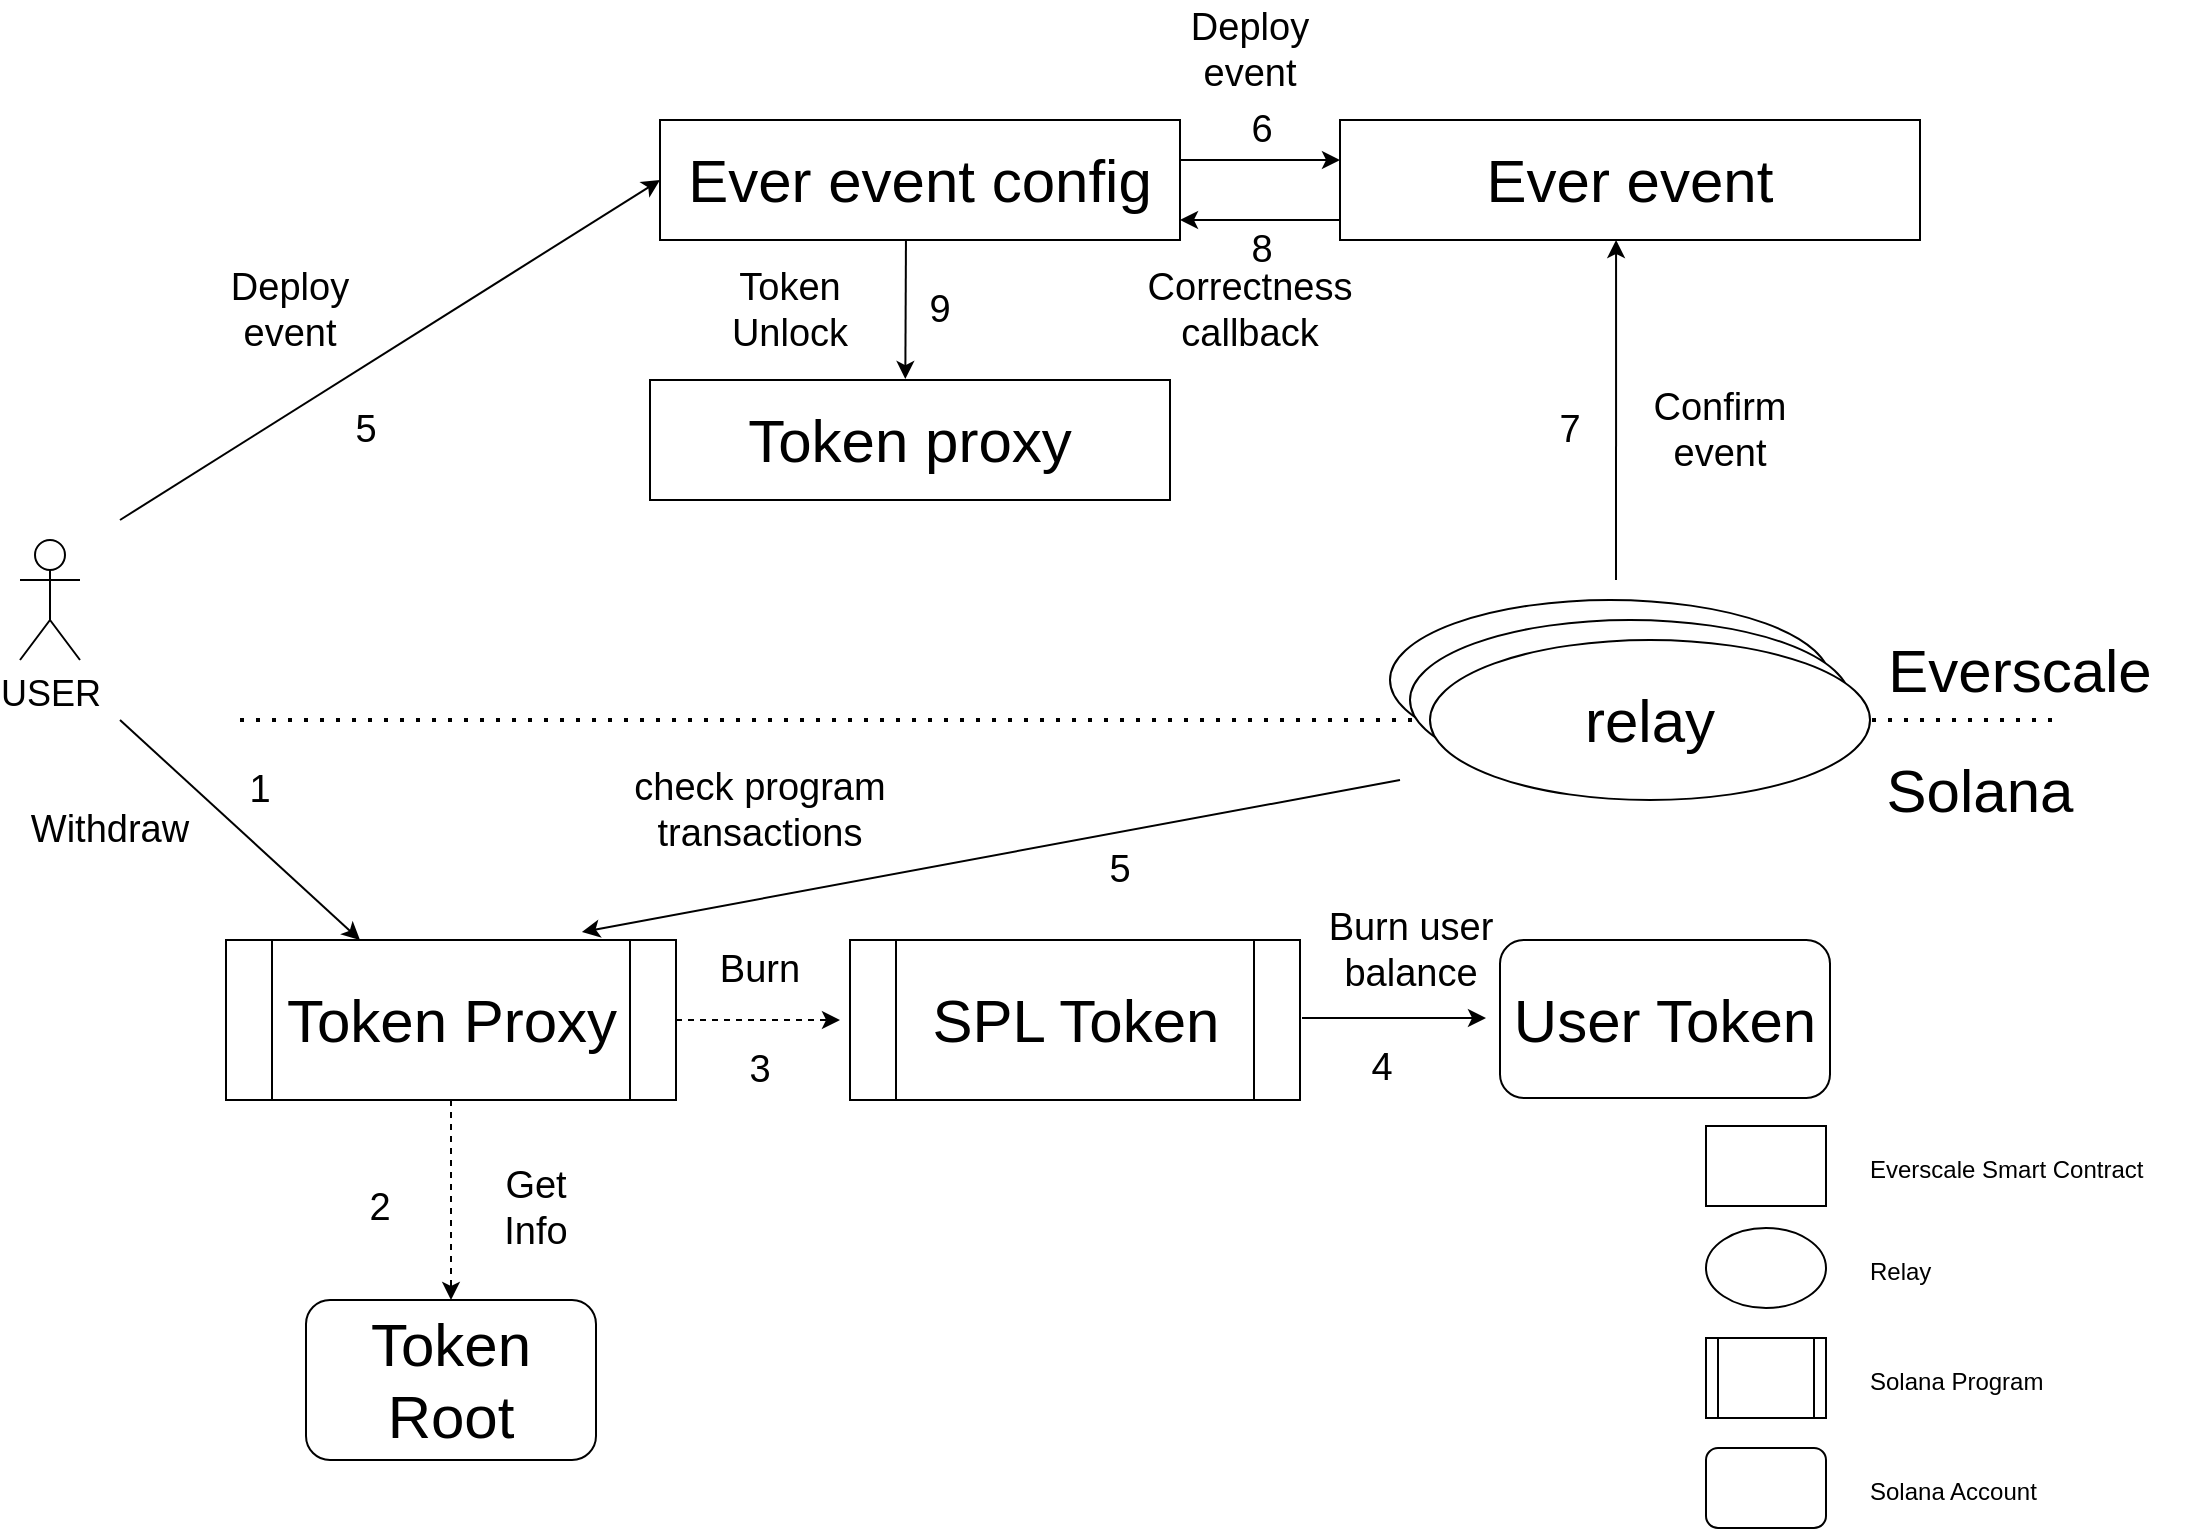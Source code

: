 <mxfile version="16.5.1" type="device"><diagram id="p4Zf-6ZJ4P1mr38LxFGu" name="Page-1"><mxGraphModel dx="1483" dy="1094" grid="1" gridSize="10" guides="1" tooltips="1" connect="1" arrows="1" fold="1" page="1" pageScale="1" pageWidth="1169" pageHeight="827" math="0" shadow="0"><root><mxCell id="0"/><mxCell id="1" parent="0"/><mxCell id="WYdLwcnOIROpI5cExHVf-13" value="" style="endArrow=none;dashed=1;html=1;dashPattern=1 3;strokeWidth=2;rounded=0;fontSize=30;" parent="1" edge="1"><mxGeometry width="50" height="50" relative="1" as="geometry"><mxPoint x="170" y="400" as="sourcePoint"/><mxPoint x="1080" y="400" as="targetPoint"/></mxGeometry></mxCell><mxCell id="WYdLwcnOIROpI5cExHVf-3" value="Ever event" style="rounded=0;whiteSpace=wrap;html=1;fontSize=30;" parent="1" vertex="1"><mxGeometry x="720" y="100" width="290" height="60" as="geometry"/></mxCell><mxCell id="WYdLwcnOIROpI5cExHVf-6" style="edgeStyle=orthogonalEdgeStyle;rounded=0;orthogonalLoop=1;jettySize=auto;html=1;fontSize=30;" parent="1" source="WYdLwcnOIROpI5cExHVf-4" edge="1"><mxGeometry relative="1" as="geometry"><Array as="points"><mxPoint x="720" y="120"/></Array><mxPoint x="720" y="120" as="targetPoint"/></mxGeometry></mxCell><mxCell id="WYdLwcnOIROpI5cExHVf-4" value="Ever event config" style="rounded=0;whiteSpace=wrap;html=1;fontSize=30;" parent="1" vertex="1"><mxGeometry x="380" y="100" width="260" height="60" as="geometry"/></mxCell><mxCell id="WYdLwcnOIROpI5cExHVf-7" value="relay" style="ellipse;whiteSpace=wrap;html=1;fontSize=30;" parent="1" vertex="1"><mxGeometry x="745" y="340" width="220" height="80" as="geometry"/></mxCell><mxCell id="WYdLwcnOIROpI5cExHVf-9" value="relay" style="ellipse;whiteSpace=wrap;html=1;fontSize=30;" parent="1" vertex="1"><mxGeometry x="755" y="350" width="220" height="80" as="geometry"/></mxCell><mxCell id="WYdLwcnOIROpI5cExHVf-14" value="Everscale" style="text;html=1;strokeColor=none;fillColor=none;align=center;verticalAlign=middle;whiteSpace=wrap;rounded=0;fontSize=30;" parent="1" vertex="1"><mxGeometry x="1030" y="360" width="60" height="30" as="geometry"/></mxCell><mxCell id="WYdLwcnOIROpI5cExHVf-15" value="Solana" style="text;html=1;strokeColor=none;fillColor=none;align=center;verticalAlign=middle;whiteSpace=wrap;rounded=0;fontSize=30;" parent="1" vertex="1"><mxGeometry x="1010" y="420" width="60" height="30" as="geometry"/></mxCell><mxCell id="vuxdvW1vK3dcR10_QWRU-1" value="&lt;font style=&quot;font-size: 18px&quot;&gt;USER&lt;/font&gt;" style="shape=umlActor;verticalLabelPosition=bottom;verticalAlign=top;html=1;outlineConnect=0;" parent="1" vertex="1"><mxGeometry x="60" y="310" width="30" height="60" as="geometry"/></mxCell><mxCell id="vuxdvW1vK3dcR10_QWRU-3" value="" style="endArrow=classic;html=1;rounded=0;entryX=0;entryY=0.5;entryDx=0;entryDy=0;" parent="1" target="WYdLwcnOIROpI5cExHVf-4" edge="1"><mxGeometry width="50" height="50" relative="1" as="geometry"><mxPoint x="110" y="300" as="sourcePoint"/><mxPoint x="140" y="160" as="targetPoint"/></mxGeometry></mxCell><mxCell id="vuxdvW1vK3dcR10_QWRU-5" value="&lt;font style=&quot;font-size: 19px&quot;&gt;Deploy event&lt;/font&gt;" style="text;html=1;strokeColor=none;fillColor=none;align=center;verticalAlign=middle;whiteSpace=wrap;rounded=0;" parent="1" vertex="1"><mxGeometry x="150" y="170" width="90" height="50" as="geometry"/></mxCell><mxCell id="vuxdvW1vK3dcR10_QWRU-6" value="&lt;font style=&quot;font-size: 19px&quot;&gt;Deploy event&lt;/font&gt;" style="text;html=1;strokeColor=none;fillColor=none;align=center;verticalAlign=middle;whiteSpace=wrap;rounded=0;" parent="1" vertex="1"><mxGeometry x="630" y="40" width="90" height="50" as="geometry"/></mxCell><mxCell id="vuxdvW1vK3dcR10_QWRU-10" value="" style="endArrow=classic;html=1;rounded=0;fontSize=19;entryX=0.791;entryY=-0.05;entryDx=0;entryDy=0;entryPerimeter=0;" parent="1" edge="1" target="vuxdvW1vK3dcR10_QWRU-13"><mxGeometry width="50" height="50" relative="1" as="geometry"><mxPoint x="750" y="430" as="sourcePoint"/><mxPoint x="340" y="500" as="targetPoint"/></mxGeometry></mxCell><mxCell id="vuxdvW1vK3dcR10_QWRU-13" value="&lt;font style=&quot;font-size: 30px&quot;&gt;Token Proxy&lt;/font&gt;" style="shape=process;whiteSpace=wrap;html=1;backgroundOutline=1;" parent="1" vertex="1"><mxGeometry x="163" y="510" width="225" height="80" as="geometry"/></mxCell><mxCell id="vuxdvW1vK3dcR10_QWRU-14" value="" style="endArrow=classic;html=1;rounded=0;" parent="1" edge="1"><mxGeometry width="50" height="50" relative="1" as="geometry"><mxPoint x="110" y="400" as="sourcePoint"/><mxPoint x="230" y="510" as="targetPoint"/></mxGeometry></mxCell><mxCell id="vuxdvW1vK3dcR10_QWRU-15" value="&lt;span style=&quot;font-size: 19px&quot;&gt;Withdraw&lt;/span&gt;" style="text;html=1;strokeColor=none;fillColor=none;align=center;verticalAlign=middle;whiteSpace=wrap;rounded=0;" parent="1" vertex="1"><mxGeometry x="70" y="440" width="70" height="30" as="geometry"/></mxCell><mxCell id="vuxdvW1vK3dcR10_QWRU-19" value="" style="endArrow=classic;html=1;rounded=0;fontSize=30;exitX=0.5;exitY=1;exitDx=0;exitDy=0;entryX=0.5;entryY=0;entryDx=0;entryDy=0;dashed=1;" parent="1" source="vuxdvW1vK3dcR10_QWRU-13" target="LnwGfzmOajLWK26liX1J-1" edge="1"><mxGeometry width="50" height="50" relative="1" as="geometry"><mxPoint x="418" y="580" as="sourcePoint"/><mxPoint x="293" y="690" as="targetPoint"/></mxGeometry></mxCell><mxCell id="vuxdvW1vK3dcR10_QWRU-20" value="&lt;span style=&quot;font-size: 19px&quot;&gt;Get Info&lt;/span&gt;" style="text;html=1;strokeColor=none;fillColor=none;align=center;verticalAlign=middle;whiteSpace=wrap;rounded=0;" parent="1" vertex="1"><mxGeometry x="288" y="629" width="60" height="30" as="geometry"/></mxCell><mxCell id="vuxdvW1vK3dcR10_QWRU-22" value="&lt;font style=&quot;font-size: 30px&quot;&gt;SPL Token&lt;/font&gt;" style="shape=process;whiteSpace=wrap;html=1;backgroundOutline=1;" parent="1" vertex="1"><mxGeometry x="475" y="510" width="225" height="80" as="geometry"/></mxCell><mxCell id="vuxdvW1vK3dcR10_QWRU-23" value="" style="endArrow=classic;html=1;rounded=0;dashed=1;fontSize=30;exitX=1;exitY=0.5;exitDx=0;exitDy=0;" parent="1" source="vuxdvW1vK3dcR10_QWRU-13" edge="1"><mxGeometry width="50" height="50" relative="1" as="geometry"><mxPoint x="348" y="480" as="sourcePoint"/><mxPoint x="470" y="550" as="targetPoint"/></mxGeometry></mxCell><mxCell id="vuxdvW1vK3dcR10_QWRU-24" value="&lt;span style=&quot;font-size: 19px&quot;&gt;Burn&lt;/span&gt;" style="text;html=1;strokeColor=none;fillColor=none;align=center;verticalAlign=middle;whiteSpace=wrap;rounded=0;" parent="1" vertex="1"><mxGeometry x="400" y="510" width="60" height="30" as="geometry"/></mxCell><mxCell id="uMEobL1TQAdT_6BJeaEN-2" value="&lt;font style=&quot;font-size: 19px&quot;&gt;check program transactions&lt;/font&gt;" style="text;html=1;strokeColor=none;fillColor=none;align=center;verticalAlign=middle;whiteSpace=wrap;rounded=0;" parent="1" vertex="1"><mxGeometry x="320" y="420" width="220" height="50" as="geometry"/></mxCell><mxCell id="uMEobL1TQAdT_6BJeaEN-3" value="&lt;span style=&quot;font-size: 19px&quot;&gt;Confirm event&lt;/span&gt;" style="text;html=1;strokeColor=none;fillColor=none;align=center;verticalAlign=middle;whiteSpace=wrap;rounded=0;" parent="1" vertex="1"><mxGeometry x="865" y="230" width="90" height="50" as="geometry"/></mxCell><mxCell id="uMEobL1TQAdT_6BJeaEN-4" value="" style="endArrow=classic;html=1;rounded=0;entryX=0.476;entryY=1;entryDx=0;entryDy=0;entryPerimeter=0;" parent="1" target="WYdLwcnOIROpI5cExHVf-3" edge="1"><mxGeometry width="50" height="50" relative="1" as="geometry"><mxPoint x="858" y="330" as="sourcePoint"/><mxPoint x="870" y="200" as="targetPoint"/></mxGeometry></mxCell><mxCell id="uMEobL1TQAdT_6BJeaEN-5" value="&lt;font style=&quot;font-size: 19px&quot;&gt;Correctness callback&lt;/font&gt;" style="text;html=1;strokeColor=none;fillColor=none;align=center;verticalAlign=middle;whiteSpace=wrap;rounded=0;" parent="1" vertex="1"><mxGeometry x="630" y="170" width="90" height="50" as="geometry"/></mxCell><mxCell id="uMEobL1TQAdT_6BJeaEN-6" value="Token proxy" style="rounded=0;whiteSpace=wrap;html=1;fontSize=30;" parent="1" vertex="1"><mxGeometry x="375" y="230" width="260" height="60" as="geometry"/></mxCell><mxCell id="uMEobL1TQAdT_6BJeaEN-7" value="" style="endArrow=classic;html=1;rounded=0;exitX=0.473;exitY=1;exitDx=0;exitDy=0;exitPerimeter=0;entryX=0.491;entryY=-0.008;entryDx=0;entryDy=0;entryPerimeter=0;" parent="1" source="WYdLwcnOIROpI5cExHVf-4" target="uMEobL1TQAdT_6BJeaEN-6" edge="1"><mxGeometry width="50" height="50" relative="1" as="geometry"><mxPoint x="480" y="220" as="sourcePoint"/><mxPoint x="530" y="170" as="targetPoint"/></mxGeometry></mxCell><mxCell id="uMEobL1TQAdT_6BJeaEN-8" value="&lt;span style=&quot;font-size: 19px&quot;&gt;Token Unlock&lt;/span&gt;" style="text;html=1;strokeColor=none;fillColor=none;align=center;verticalAlign=middle;whiteSpace=wrap;rounded=0;" parent="1" vertex="1"><mxGeometry x="400" y="170" width="90" height="50" as="geometry"/></mxCell><mxCell id="D72BnUrOTgHqiAGTwV3W-1" value="" style="rounded=0;whiteSpace=wrap;html=1;fontSize=18;strokeWidth=1;" parent="1" vertex="1"><mxGeometry x="903" y="603" width="60" height="40" as="geometry"/></mxCell><mxCell id="D72BnUrOTgHqiAGTwV3W-2" value="" style="rounded=1;whiteSpace=wrap;html=1;fontSize=18;strokeWidth=1;" parent="1" vertex="1"><mxGeometry x="903" y="764" width="60" height="40" as="geometry"/></mxCell><mxCell id="D72BnUrOTgHqiAGTwV3W-3" value="" style="ellipse;whiteSpace=wrap;html=1;fontSize=18;strokeWidth=1;" parent="1" vertex="1"><mxGeometry x="903" y="654" width="60" height="40" as="geometry"/></mxCell><mxCell id="D72BnUrOTgHqiAGTwV3W-4" value="" style="shape=process;whiteSpace=wrap;html=1;backgroundOutline=1;fontSize=18;strokeWidth=1;" parent="1" vertex="1"><mxGeometry x="903" y="709" width="60" height="40" as="geometry"/></mxCell><mxCell id="D72BnUrOTgHqiAGTwV3W-5" value="&lt;font style=&quot;font-size: 12px&quot;&gt;Everscale Smart Contract&lt;/font&gt;" style="text;html=1;strokeColor=none;fillColor=none;align=left;verticalAlign=middle;whiteSpace=wrap;rounded=0;fontSize=18;" parent="1" vertex="1"><mxGeometry x="983" y="608" width="165" height="30" as="geometry"/></mxCell><mxCell id="D72BnUrOTgHqiAGTwV3W-6" value="&lt;font style=&quot;font-size: 12px&quot;&gt;Relay&lt;/font&gt;" style="text;html=1;strokeColor=none;fillColor=none;align=left;verticalAlign=middle;whiteSpace=wrap;rounded=0;fontSize=18;" parent="1" vertex="1"><mxGeometry x="983" y="659" width="165" height="30" as="geometry"/></mxCell><mxCell id="D72BnUrOTgHqiAGTwV3W-7" value="&lt;font style=&quot;font-size: 12px&quot;&gt;Solana Program&lt;/font&gt;" style="text;html=1;strokeColor=none;fillColor=none;align=left;verticalAlign=middle;whiteSpace=wrap;rounded=0;fontSize=18;" parent="1" vertex="1"><mxGeometry x="983" y="714" width="165" height="30" as="geometry"/></mxCell><mxCell id="D72BnUrOTgHqiAGTwV3W-8" value="&lt;font style=&quot;font-size: 12px&quot;&gt;Solana Account&lt;/font&gt;" style="text;html=1;strokeColor=none;fillColor=none;align=left;verticalAlign=middle;whiteSpace=wrap;rounded=0;fontSize=18;" parent="1" vertex="1"><mxGeometry x="983" y="769" width="165" height="30" as="geometry"/></mxCell><mxCell id="LnwGfzmOajLWK26liX1J-1" value="&lt;font style=&quot;font-size: 30px&quot;&gt;Token Root&lt;/font&gt;" style="rounded=1;whiteSpace=wrap;html=1;fontSize=18;strokeWidth=1;" parent="1" vertex="1"><mxGeometry x="203" y="690" width="145" height="80" as="geometry"/></mxCell><mxCell id="WYdLwcnOIROpI5cExHVf-10" value="relay" style="ellipse;whiteSpace=wrap;html=1;fontSize=30;" parent="1" vertex="1"><mxGeometry x="765" y="360" width="220" height="80" as="geometry"/></mxCell><mxCell id="drILYEhn0E-X7kXERG4N-1" value="&lt;font style=&quot;font-size: 30px&quot;&gt;User Token&lt;/font&gt;" style="rounded=1;whiteSpace=wrap;html=1;fontSize=18;strokeWidth=1;" vertex="1" parent="1"><mxGeometry x="800" y="510" width="165" height="79" as="geometry"/></mxCell><mxCell id="drILYEhn0E-X7kXERG4N-2" value="" style="endArrow=classic;html=1;rounded=0;fontSize=30;exitX=1;exitY=0.5;exitDx=0;exitDy=0;" edge="1" parent="1"><mxGeometry width="50" height="50" relative="1" as="geometry"><mxPoint x="701" y="549" as="sourcePoint"/><mxPoint x="793" y="549" as="targetPoint"/></mxGeometry></mxCell><mxCell id="drILYEhn0E-X7kXERG4N-3" value="&lt;span style=&quot;font-size: 19px&quot;&gt;Burn user balance&lt;/span&gt;" style="text;html=1;strokeColor=none;fillColor=none;align=center;verticalAlign=middle;whiteSpace=wrap;rounded=0;" vertex="1" parent="1"><mxGeometry x="711" y="500" width="89" height="30" as="geometry"/></mxCell><mxCell id="drILYEhn0E-X7kXERG4N-4" value="&lt;span style=&quot;font-size: 19px&quot;&gt;5&lt;/span&gt;" style="text;html=1;strokeColor=none;fillColor=none;align=center;verticalAlign=middle;whiteSpace=wrap;rounded=0;" vertex="1" parent="1"><mxGeometry x="580" y="460" width="60" height="30" as="geometry"/></mxCell><mxCell id="drILYEhn0E-X7kXERG4N-5" value="&lt;span style=&quot;font-size: 19px&quot;&gt;1&lt;/span&gt;" style="text;html=1;strokeColor=none;fillColor=none;align=center;verticalAlign=middle;whiteSpace=wrap;rounded=0;" vertex="1" parent="1"><mxGeometry x="150" y="420" width="60" height="30" as="geometry"/></mxCell><mxCell id="drILYEhn0E-X7kXERG4N-6" value="&lt;span style=&quot;font-size: 19px&quot;&gt;2&lt;/span&gt;" style="text;html=1;strokeColor=none;fillColor=none;align=center;verticalAlign=middle;whiteSpace=wrap;rounded=0;" vertex="1" parent="1"><mxGeometry x="210" y="629" width="60" height="30" as="geometry"/></mxCell><mxCell id="drILYEhn0E-X7kXERG4N-7" value="&lt;span style=&quot;font-size: 19px&quot;&gt;3&lt;/span&gt;" style="text;html=1;strokeColor=none;fillColor=none;align=center;verticalAlign=middle;whiteSpace=wrap;rounded=0;" vertex="1" parent="1"><mxGeometry x="400" y="560" width="60" height="30" as="geometry"/></mxCell><mxCell id="drILYEhn0E-X7kXERG4N-8" value="&lt;span style=&quot;font-size: 19px&quot;&gt;4&lt;/span&gt;" style="text;html=1;strokeColor=none;fillColor=none;align=center;verticalAlign=middle;whiteSpace=wrap;rounded=0;" vertex="1" parent="1"><mxGeometry x="711" y="559" width="60" height="30" as="geometry"/></mxCell><mxCell id="drILYEhn0E-X7kXERG4N-9" value="&lt;span style=&quot;font-size: 19px&quot;&gt;5&lt;/span&gt;" style="text;html=1;strokeColor=none;fillColor=none;align=center;verticalAlign=middle;whiteSpace=wrap;rounded=0;" vertex="1" parent="1"><mxGeometry x="203" y="240" width="60" height="30" as="geometry"/></mxCell><mxCell id="drILYEhn0E-X7kXERG4N-10" value="&lt;span style=&quot;font-size: 19px&quot;&gt;6&lt;/span&gt;" style="text;html=1;strokeColor=none;fillColor=none;align=center;verticalAlign=middle;whiteSpace=wrap;rounded=0;" vertex="1" parent="1"><mxGeometry x="651" y="90" width="60" height="30" as="geometry"/></mxCell><mxCell id="drILYEhn0E-X7kXERG4N-11" value="&lt;span style=&quot;font-size: 19px&quot;&gt;8&lt;/span&gt;" style="text;html=1;strokeColor=none;fillColor=none;align=center;verticalAlign=middle;whiteSpace=wrap;rounded=0;" vertex="1" parent="1"><mxGeometry x="651" y="150" width="60" height="30" as="geometry"/></mxCell><mxCell id="drILYEhn0E-X7kXERG4N-12" style="edgeStyle=orthogonalEdgeStyle;rounded=0;orthogonalLoop=1;jettySize=auto;html=1;fontSize=30;" edge="1" parent="1"><mxGeometry relative="1" as="geometry"><Array as="points"><mxPoint x="720" y="150"/><mxPoint x="640" y="150"/></Array><mxPoint x="720" y="130" as="sourcePoint"/><mxPoint x="640" y="150" as="targetPoint"/></mxGeometry></mxCell><mxCell id="drILYEhn0E-X7kXERG4N-13" value="&lt;span style=&quot;font-size: 19px&quot;&gt;7&lt;/span&gt;" style="text;html=1;strokeColor=none;fillColor=none;align=center;verticalAlign=middle;whiteSpace=wrap;rounded=0;" vertex="1" parent="1"><mxGeometry x="805" y="240" width="60" height="30" as="geometry"/></mxCell><mxCell id="drILYEhn0E-X7kXERG4N-14" value="&lt;span style=&quot;font-size: 19px&quot;&gt;9&lt;/span&gt;" style="text;html=1;strokeColor=none;fillColor=none;align=center;verticalAlign=middle;whiteSpace=wrap;rounded=0;" vertex="1" parent="1"><mxGeometry x="490" y="180" width="60" height="30" as="geometry"/></mxCell></root></mxGraphModel></diagram></mxfile>